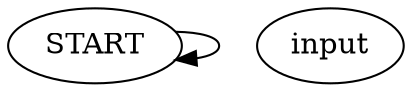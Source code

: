 # APT ORB / abandoned apt window
# The sea below looks cold and winter-grey.
# ==================================================
digraph G {
	  0 [label="START"];
	  1 [label="input"];
	  0 -> 0
}

